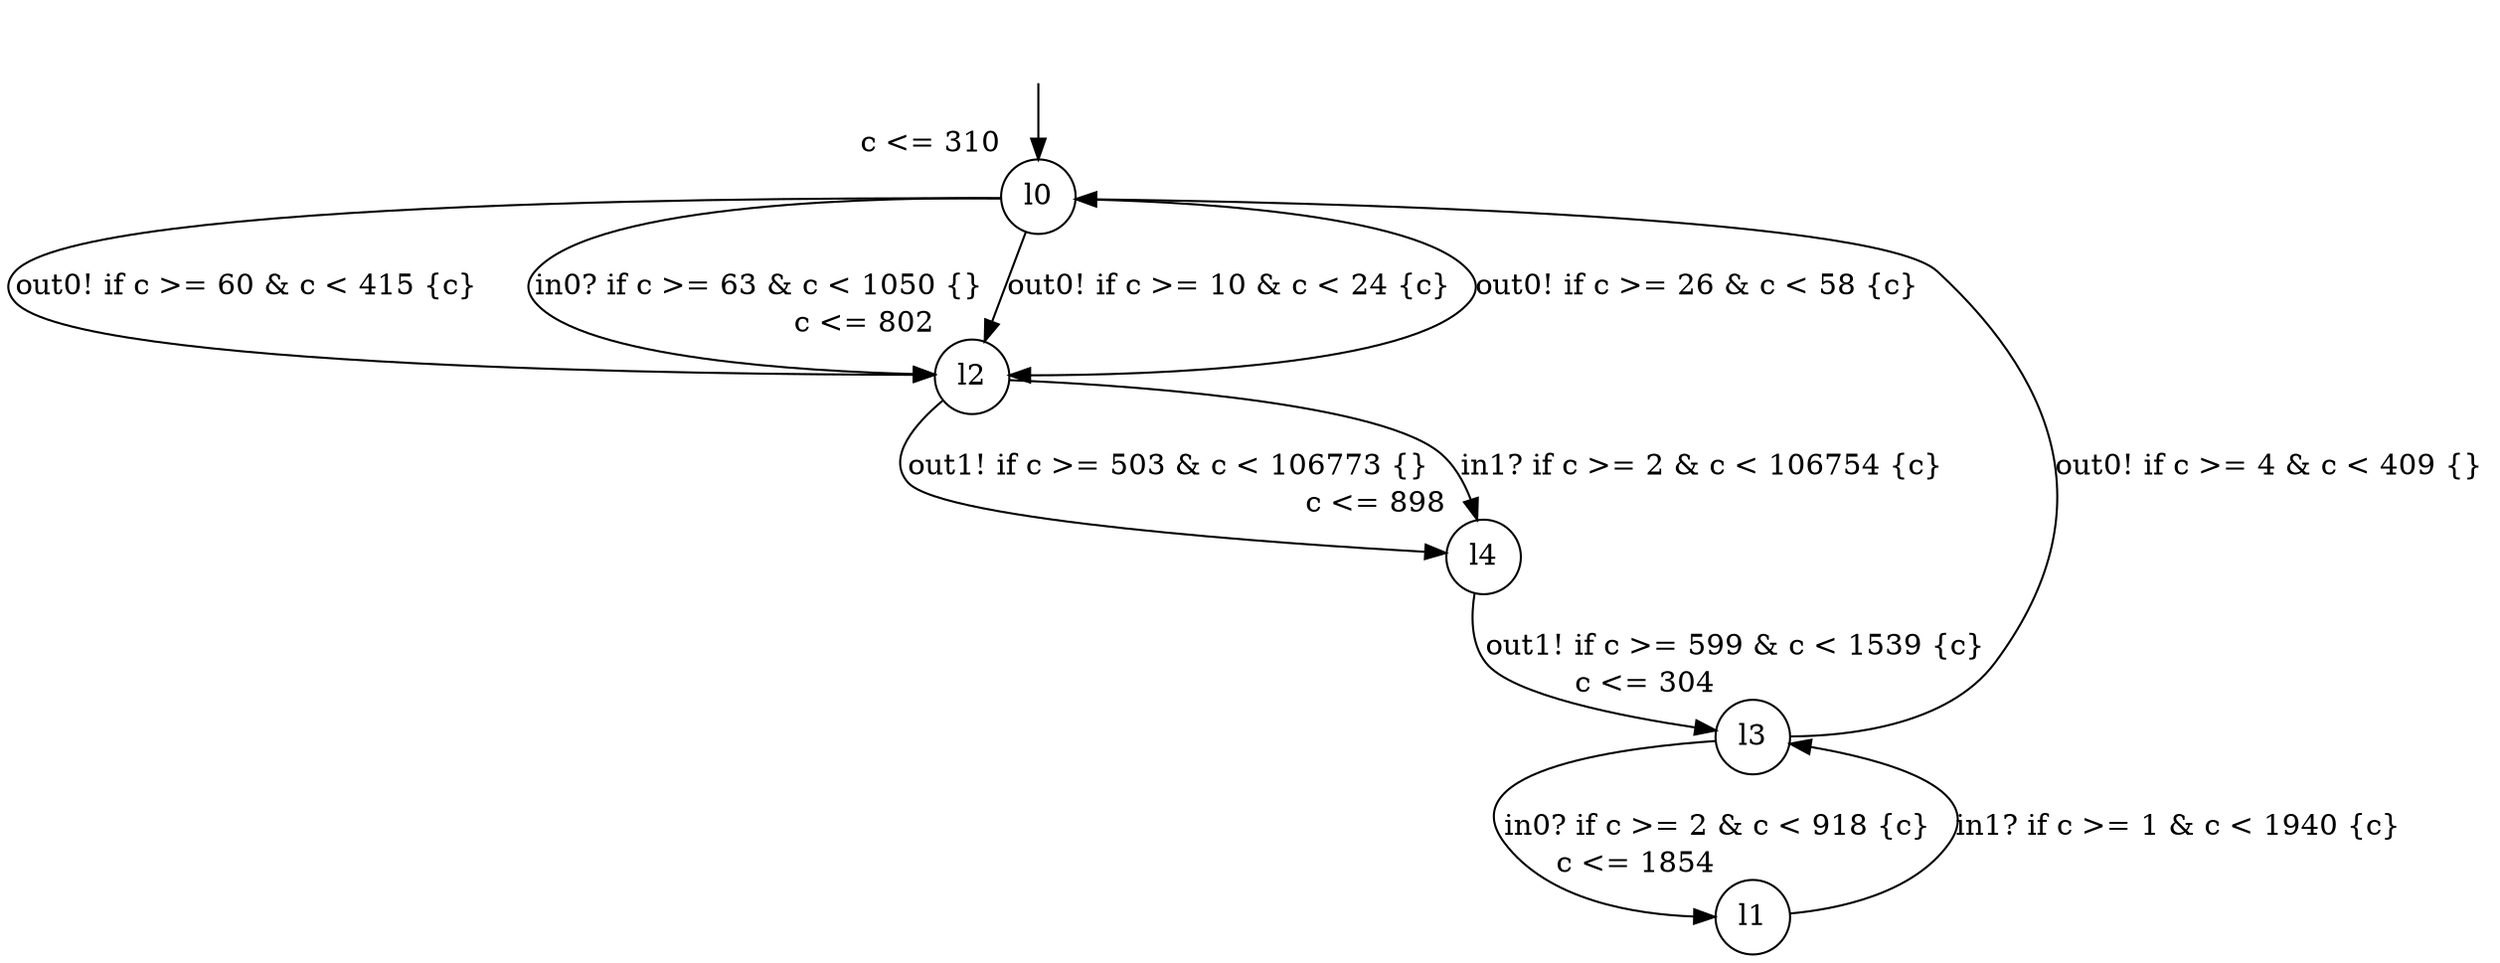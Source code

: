 digraph g {
__start0 [label="" shape="none"];
l0 [shape="circle" margin=0 label="l0", xlabel="c <= 310"];
l1 [shape="circle" margin=0 label="l1", xlabel="c <= 1854"];
l2 [shape="circle" margin=0 label="l2", xlabel="c <= 802"];
l3 [shape="circle" margin=0 label="l3", xlabel="c <= 304"];
l4 [shape="circle" margin=0 label="l4", xlabel="c <= 898"];
l0 -> l2 [label="out0! if c >= 60 & c < 415 {c} "];
l0 -> l2 [label="in0? if c >= 63 & c < 1050 {} "];
l0 -> l2 [label="out0! if c >= 10 & c < 24 {c} "];
l0 -> l2 [label="out0! if c >= 26 & c < 58 {c} "];
l1 -> l3 [label="in1? if c >= 1 & c < 1940 {c} "];
l2 -> l4 [label="out1! if c >= 503 & c < 106773 {} "];
l2 -> l4 [label="in1? if c >= 2 & c < 106754 {c} "];
l3 -> l1 [label="in0? if c >= 2 & c < 918 {c} "];
l3 -> l0 [label="out0! if c >= 4 & c < 409 {} "];
l4 -> l3 [label="out1! if c >= 599 & c < 1539 {c} "];
__start0 -> l0;
}
